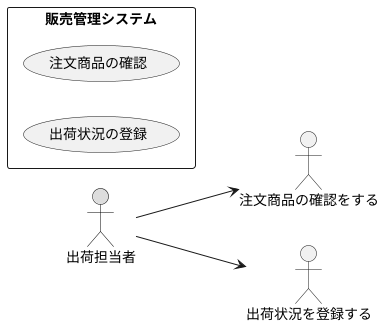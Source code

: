 @startuml
left to right direction
actor 出荷担当者 #DDDDDD;line:black;
rectangle 販売管理システム {
usecase 注文商品の確認
usecase 出荷状況の登録
}
出荷担当者 --> 注文商品の確認をする
出荷担当者 --> 出荷状況を登録する
@enduml